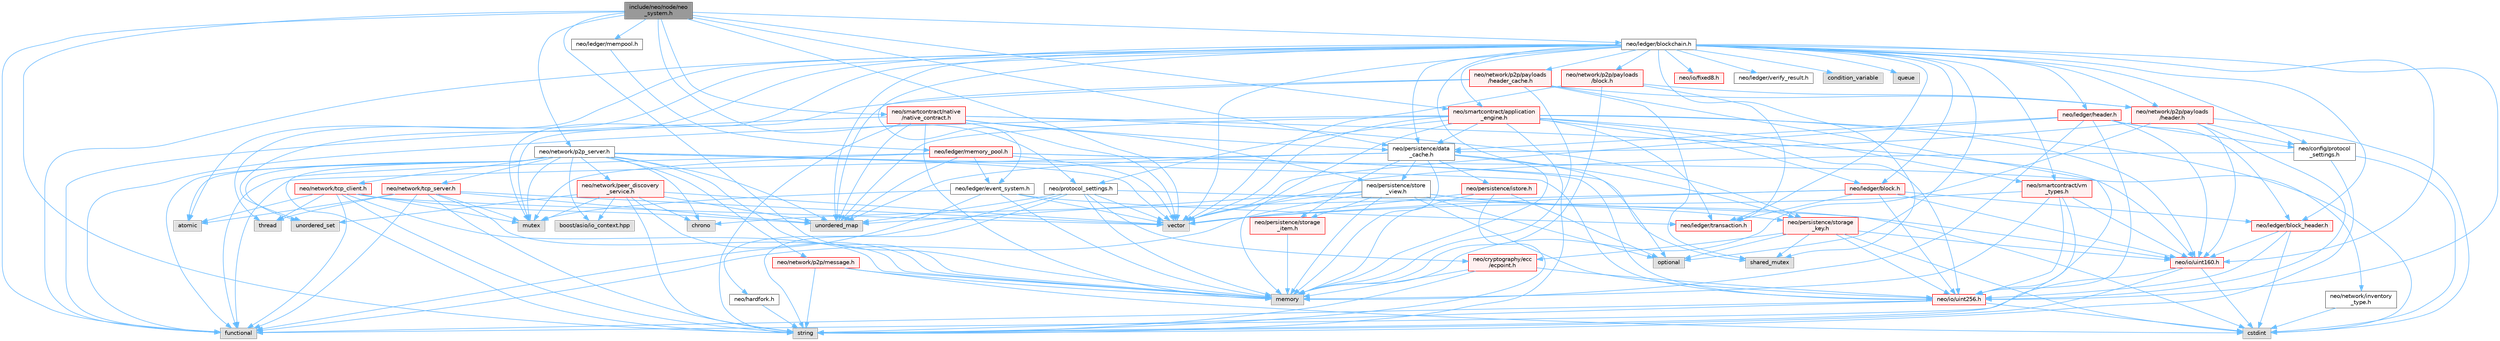 digraph "include/neo/node/neo_system.h"
{
 // LATEX_PDF_SIZE
  bgcolor="transparent";
  edge [fontname=Helvetica,fontsize=10,labelfontname=Helvetica,labelfontsize=10];
  node [fontname=Helvetica,fontsize=10,shape=box,height=0.2,width=0.4];
  Node1 [id="Node000001",label="include/neo/node/neo\l_system.h",height=0.2,width=0.4,color="gray40", fillcolor="grey60", style="filled", fontcolor="black",tooltip=" "];
  Node1 -> Node2 [id="edge1_Node000001_Node000002",color="steelblue1",style="solid",tooltip=" "];
  Node2 [id="Node000002",label="neo/ledger/blockchain.h",height=0.2,width=0.4,color="grey40", fillcolor="white", style="filled",URL="$blockchain_8h.html",tooltip=" "];
  Node2 -> Node3 [id="edge2_Node000002_Node000003",color="steelblue1",style="solid",tooltip=" "];
  Node3 [id="Node000003",label="neo/ledger/block.h",height=0.2,width=0.4,color="red", fillcolor="#FFF0F0", style="filled",URL="$ledger_2block_8h.html",tooltip=" "];
  Node3 -> Node13 [id="edge3_Node000003_Node000013",color="steelblue1",style="solid",tooltip=" "];
  Node13 [id="Node000013",label="neo/io/uint160.h",height=0.2,width=0.4,color="red", fillcolor="#FFF0F0", style="filled",URL="$uint160_8h.html",tooltip=" "];
  Node13 -> Node6 [id="edge4_Node000013_Node000006",color="steelblue1",style="solid",tooltip=" "];
  Node6 [id="Node000006",label="cstdint",height=0.2,width=0.4,color="grey60", fillcolor="#E0E0E0", style="filled",tooltip=" "];
  Node13 -> Node15 [id="edge5_Node000013_Node000015",color="steelblue1",style="solid",tooltip=" "];
  Node15 [id="Node000015",label="functional",height=0.2,width=0.4,color="grey60", fillcolor="#E0E0E0", style="filled",tooltip=" "];
  Node13 -> Node9 [id="edge6_Node000013_Node000009",color="steelblue1",style="solid",tooltip=" "];
  Node9 [id="Node000009",label="string",height=0.2,width=0.4,color="grey60", fillcolor="#E0E0E0", style="filled",tooltip=" "];
  Node3 -> Node16 [id="edge7_Node000003_Node000016",color="steelblue1",style="solid",tooltip=" "];
  Node16 [id="Node000016",label="neo/io/uint256.h",height=0.2,width=0.4,color="red", fillcolor="#FFF0F0", style="filled",URL="$uint256_8h.html",tooltip=" "];
  Node16 -> Node6 [id="edge8_Node000016_Node000006",color="steelblue1",style="solid",tooltip=" "];
  Node16 -> Node15 [id="edge9_Node000016_Node000015",color="steelblue1",style="solid",tooltip=" "];
  Node16 -> Node9 [id="edge10_Node000016_Node000009",color="steelblue1",style="solid",tooltip=" "];
  Node3 -> Node18 [id="edge11_Node000003_Node000018",color="steelblue1",style="solid",tooltip=" "];
  Node18 [id="Node000018",label="neo/ledger/block_header.h",height=0.2,width=0.4,color="red", fillcolor="#FFF0F0", style="filled",URL="$block__header_8h.html",tooltip=" "];
  Node18 -> Node13 [id="edge12_Node000018_Node000013",color="steelblue1",style="solid",tooltip=" "];
  Node18 -> Node16 [id="edge13_Node000018_Node000016",color="steelblue1",style="solid",tooltip=" "];
  Node18 -> Node6 [id="edge14_Node000018_Node000006",color="steelblue1",style="solid",tooltip=" "];
  Node3 -> Node51 [id="edge15_Node000003_Node000051",color="steelblue1",style="solid",tooltip=" "];
  Node51 [id="Node000051",label="neo/ledger/transaction.h",height=0.2,width=0.4,color="red", fillcolor="#FFF0F0", style="filled",URL="$ledger_2transaction_8h.html",tooltip=" "];
  Node3 -> Node66 [id="edge16_Node000003_Node000066",color="steelblue1",style="solid",tooltip=" "];
  Node66 [id="Node000066",label="chrono",height=0.2,width=0.4,color="grey60", fillcolor="#E0E0E0", style="filled",tooltip=" "];
  Node3 -> Node10 [id="edge17_Node000003_Node000010",color="steelblue1",style="solid",tooltip=" "];
  Node10 [id="Node000010",label="vector",height=0.2,width=0.4,color="grey60", fillcolor="#E0E0E0", style="filled",tooltip=" "];
  Node2 -> Node18 [id="edge18_Node000002_Node000018",color="steelblue1",style="solid",tooltip=" "];
  Node2 -> Node67 [id="edge19_Node000002_Node000067",color="steelblue1",style="solid",tooltip=" "];
  Node67 [id="Node000067",label="neo/ledger/event_system.h",height=0.2,width=0.4,color="grey40", fillcolor="white", style="filled",URL="$event__system_8h.html",tooltip=" "];
  Node67 -> Node15 [id="edge20_Node000067_Node000015",color="steelblue1",style="solid",tooltip=" "];
  Node67 -> Node12 [id="edge21_Node000067_Node000012",color="steelblue1",style="solid",tooltip=" "];
  Node12 [id="Node000012",label="memory",height=0.2,width=0.4,color="grey60", fillcolor="#E0E0E0", style="filled",tooltip=" "];
  Node67 -> Node68 [id="edge22_Node000067_Node000068",color="steelblue1",style="solid",tooltip=" "];
  Node68 [id="Node000068",label="mutex",height=0.2,width=0.4,color="grey60", fillcolor="#E0E0E0", style="filled",tooltip=" "];
  Node67 -> Node10 [id="edge23_Node000067_Node000010",color="steelblue1",style="solid",tooltip=" "];
  Node67 -> Node51 [id="edge24_Node000067_Node000051",color="steelblue1",style="solid",tooltip=" "];
  Node2 -> Node69 [id="edge25_Node000002_Node000069",color="steelblue1",style="solid",tooltip=" "];
  Node69 [id="Node000069",label="neo/ledger/header.h",height=0.2,width=0.4,color="red", fillcolor="#FFF0F0", style="filled",URL="$ledger_2header_8h.html",tooltip=" "];
  Node69 -> Node70 [id="edge26_Node000069_Node000070",color="steelblue1",style="solid",tooltip=" "];
  Node70 [id="Node000070",label="neo/config/protocol\l_settings.h",height=0.2,width=0.4,color="grey40", fillcolor="white", style="filled",URL="$config_2protocol__settings_8h.html",tooltip=" "];
  Node70 -> Node6 [id="edge27_Node000070_Node000006",color="steelblue1",style="solid",tooltip=" "];
  Node70 -> Node9 [id="edge28_Node000070_Node000009",color="steelblue1",style="solid",tooltip=" "];
  Node70 -> Node10 [id="edge29_Node000070_Node000010",color="steelblue1",style="solid",tooltip=" "];
  Node69 -> Node13 [id="edge30_Node000069_Node000013",color="steelblue1",style="solid",tooltip=" "];
  Node69 -> Node16 [id="edge31_Node000069_Node000016",color="steelblue1",style="solid",tooltip=" "];
  Node69 -> Node18 [id="edge32_Node000069_Node000018",color="steelblue1",style="solid",tooltip=" "];
  Node69 -> Node71 [id="edge33_Node000069_Node000071",color="steelblue1",style="solid",tooltip=" "];
  Node71 [id="Node000071",label="neo/persistence/data\l_cache.h",height=0.2,width=0.4,color="grey40", fillcolor="white", style="filled",URL="$data__cache_8h.html",tooltip=" "];
  Node71 -> Node72 [id="edge34_Node000071_Node000072",color="steelblue1",style="solid",tooltip=" "];
  Node72 [id="Node000072",label="neo/persistence/istore.h",height=0.2,width=0.4,color="red", fillcolor="#FFF0F0", style="filled",URL="$istore_8h.html",tooltip=" "];
  Node72 -> Node12 [id="edge35_Node000072_Node000012",color="steelblue1",style="solid",tooltip=" "];
  Node72 -> Node58 [id="edge36_Node000072_Node000058",color="steelblue1",style="solid",tooltip=" "];
  Node58 [id="Node000058",label="optional",height=0.2,width=0.4,color="grey60", fillcolor="#E0E0E0", style="filled",tooltip=" "];
  Node72 -> Node9 [id="edge37_Node000072_Node000009",color="steelblue1",style="solid",tooltip=" "];
  Node72 -> Node10 [id="edge38_Node000072_Node000010",color="steelblue1",style="solid",tooltip=" "];
  Node71 -> Node73 [id="edge39_Node000071_Node000073",color="steelblue1",style="solid",tooltip=" "];
  Node73 [id="Node000073",label="neo/persistence/storage\l_item.h",height=0.2,width=0.4,color="red", fillcolor="#FFF0F0", style="filled",URL="$persistence_2storage__item_8h.html",tooltip=" "];
  Node73 -> Node12 [id="edge40_Node000073_Node000012",color="steelblue1",style="solid",tooltip=" "];
  Node71 -> Node79 [id="edge41_Node000071_Node000079",color="steelblue1",style="solid",tooltip=" "];
  Node79 [id="Node000079",label="neo/persistence/storage\l_key.h",height=0.2,width=0.4,color="red", fillcolor="#FFF0F0", style="filled",URL="$persistence_2storage__key_8h.html",tooltip=" "];
  Node79 -> Node56 [id="edge42_Node000079_Node000056",color="steelblue1",style="solid",tooltip=" "];
  Node56 [id="Node000056",label="neo/cryptography/ecc\l/ecpoint.h",height=0.2,width=0.4,color="red", fillcolor="#FFF0F0", style="filled",URL="$ecpoint_8h.html",tooltip=" "];
  Node56 -> Node16 [id="edge43_Node000056_Node000016",color="steelblue1",style="solid",tooltip=" "];
  Node56 -> Node12 [id="edge44_Node000056_Node000012",color="steelblue1",style="solid",tooltip=" "];
  Node56 -> Node9 [id="edge45_Node000056_Node000009",color="steelblue1",style="solid",tooltip=" "];
  Node79 -> Node13 [id="edge46_Node000079_Node000013",color="steelblue1",style="solid",tooltip=" "];
  Node79 -> Node16 [id="edge47_Node000079_Node000016",color="steelblue1",style="solid",tooltip=" "];
  Node79 -> Node6 [id="edge48_Node000079_Node000006",color="steelblue1",style="solid",tooltip=" "];
  Node79 -> Node58 [id="edge49_Node000079_Node000058",color="steelblue1",style="solid",tooltip=" "];
  Node79 -> Node80 [id="edge50_Node000079_Node000080",color="steelblue1",style="solid",tooltip=" "];
  Node80 [id="Node000080",label="shared_mutex",height=0.2,width=0.4,color="grey60", fillcolor="#E0E0E0", style="filled",tooltip=" "];
  Node71 -> Node82 [id="edge51_Node000071_Node000082",color="steelblue1",style="solid",tooltip=" "];
  Node82 [id="Node000082",label="neo/persistence/store\l_view.h",height=0.2,width=0.4,color="grey40", fillcolor="white", style="filled",URL="$store__view_8h.html",tooltip=" "];
  Node82 -> Node13 [id="edge52_Node000082_Node000013",color="steelblue1",style="solid",tooltip=" "];
  Node82 -> Node16 [id="edge53_Node000082_Node000016",color="steelblue1",style="solid",tooltip=" "];
  Node82 -> Node73 [id="edge54_Node000082_Node000073",color="steelblue1",style="solid",tooltip=" "];
  Node82 -> Node79 [id="edge55_Node000082_Node000079",color="steelblue1",style="solid",tooltip=" "];
  Node82 -> Node15 [id="edge56_Node000082_Node000015",color="steelblue1",style="solid",tooltip=" "];
  Node82 -> Node12 [id="edge57_Node000082_Node000012",color="steelblue1",style="solid",tooltip=" "];
  Node82 -> Node58 [id="edge58_Node000082_Node000058",color="steelblue1",style="solid",tooltip=" "];
  Node82 -> Node37 [id="edge59_Node000082_Node000037",color="steelblue1",style="solid",tooltip=" "];
  Node37 [id="Node000037",label="unordered_map",height=0.2,width=0.4,color="grey60", fillcolor="#E0E0E0", style="filled",tooltip=" "];
  Node82 -> Node10 [id="edge60_Node000082_Node000010",color="steelblue1",style="solid",tooltip=" "];
  Node71 -> Node15 [id="edge61_Node000071_Node000015",color="steelblue1",style="solid",tooltip=" "];
  Node71 -> Node12 [id="edge62_Node000071_Node000012",color="steelblue1",style="solid",tooltip=" "];
  Node71 -> Node58 [id="edge63_Node000071_Node000058",color="steelblue1",style="solid",tooltip=" "];
  Node71 -> Node37 [id="edge64_Node000071_Node000037",color="steelblue1",style="solid",tooltip=" "];
  Node69 -> Node12 [id="edge65_Node000069_Node000012",color="steelblue1",style="solid",tooltip=" "];
  Node69 -> Node10 [id="edge66_Node000069_Node000010",color="steelblue1",style="solid",tooltip=" "];
  Node2 -> Node51 [id="edge67_Node000002_Node000051",color="steelblue1",style="solid",tooltip=" "];
  Node2 -> Node83 [id="edge68_Node000002_Node000083",color="steelblue1",style="solid",tooltip=" "];
  Node83 [id="Node000083",label="neo/network/p2p/payloads\l/block.h",height=0.2,width=0.4,color="red", fillcolor="#FFF0F0", style="filled",URL="$network_2p2p_2payloads_2block_8h.html",tooltip=" "];
  Node83 -> Node51 [id="edge69_Node000083_Node000051",color="steelblue1",style="solid",tooltip=" "];
  Node83 -> Node84 [id="edge70_Node000083_Node000084",color="steelblue1",style="solid",tooltip=" "];
  Node84 [id="Node000084",label="neo/network/p2p/payloads\l/header.h",height=0.2,width=0.4,color="red", fillcolor="#FFF0F0", style="filled",URL="$network_2p2p_2payloads_2header_8h.html",tooltip=" "];
  Node84 -> Node70 [id="edge71_Node000084_Node000070",color="steelblue1",style="solid",tooltip=" "];
  Node84 -> Node13 [id="edge72_Node000084_Node000013",color="steelblue1",style="solid",tooltip=" "];
  Node84 -> Node16 [id="edge73_Node000084_Node000016",color="steelblue1",style="solid",tooltip=" "];
  Node84 -> Node71 [id="edge74_Node000084_Node000071",color="steelblue1",style="solid",tooltip=" "];
  Node84 -> Node6 [id="edge75_Node000084_Node000006",color="steelblue1",style="solid",tooltip=" "];
  Node84 -> Node12 [id="edge76_Node000084_Node000012",color="steelblue1",style="solid",tooltip=" "];
  Node83 -> Node12 [id="edge77_Node000083_Node000012",color="steelblue1",style="solid",tooltip=" "];
  Node83 -> Node10 [id="edge78_Node000083_Node000010",color="steelblue1",style="solid",tooltip=" "];
  Node2 -> Node84 [id="edge79_Node000002_Node000084",color="steelblue1",style="solid",tooltip=" "];
  Node2 -> Node85 [id="edge80_Node000002_Node000085",color="steelblue1",style="solid",tooltip=" "];
  Node85 [id="Node000085",label="neo/network/p2p/payloads\l/header_cache.h",height=0.2,width=0.4,color="red", fillcolor="#FFF0F0", style="filled",URL="$network_2p2p_2payloads_2header__cache_8h.html",tooltip=" "];
  Node85 -> Node16 [id="edge81_Node000085_Node000016",color="steelblue1",style="solid",tooltip=" "];
  Node85 -> Node84 [id="edge82_Node000085_Node000084",color="steelblue1",style="solid",tooltip=" "];
  Node85 -> Node12 [id="edge83_Node000085_Node000012",color="steelblue1",style="solid",tooltip=" "];
  Node85 -> Node68 [id="edge84_Node000085_Node000068",color="steelblue1",style="solid",tooltip=" "];
  Node85 -> Node80 [id="edge85_Node000085_Node000080",color="steelblue1",style="solid",tooltip=" "];
  Node85 -> Node37 [id="edge86_Node000085_Node000037",color="steelblue1",style="solid",tooltip=" "];
  Node2 -> Node70 [id="edge87_Node000002_Node000070",color="steelblue1",style="solid",tooltip=" "];
  Node2 -> Node20 [id="edge88_Node000002_Node000020",color="steelblue1",style="solid",tooltip=" "];
  Node20 [id="Node000020",label="neo/io/fixed8.h",height=0.2,width=0.4,color="red", fillcolor="#FFF0F0", style="filled",URL="$io_2fixed8_8h.html",tooltip=" "];
  Node2 -> Node13 [id="edge89_Node000002_Node000013",color="steelblue1",style="solid",tooltip=" "];
  Node2 -> Node16 [id="edge90_Node000002_Node000016",color="steelblue1",style="solid",tooltip=" "];
  Node2 -> Node87 [id="edge91_Node000002_Node000087",color="steelblue1",style="solid",tooltip=" "];
  Node87 [id="Node000087",label="neo/ledger/verify_result.h",height=0.2,width=0.4,color="grey40", fillcolor="white", style="filled",URL="$verify__result_8h.html",tooltip=" "];
  Node2 -> Node71 [id="edge92_Node000002_Node000071",color="steelblue1",style="solid",tooltip=" "];
  Node2 -> Node88 [id="edge93_Node000002_Node000088",color="steelblue1",style="solid",tooltip=" "];
  Node88 [id="Node000088",label="neo/smartcontract/application\l_engine.h",height=0.2,width=0.4,color="red", fillcolor="#FFF0F0", style="filled",URL="$application__engine_8h.html",tooltip=" "];
  Node88 -> Node13 [id="edge94_Node000088_Node000013",color="steelblue1",style="solid",tooltip=" "];
  Node88 -> Node16 [id="edge95_Node000088_Node000016",color="steelblue1",style="solid",tooltip=" "];
  Node88 -> Node3 [id="edge96_Node000088_Node000003",color="steelblue1",style="solid",tooltip=" "];
  Node88 -> Node51 [id="edge97_Node000088_Node000051",color="steelblue1",style="solid",tooltip=" "];
  Node88 -> Node71 [id="edge98_Node000088_Node000071",color="steelblue1",style="solid",tooltip=" "];
  Node88 -> Node89 [id="edge99_Node000088_Node000089",color="steelblue1",style="solid",tooltip=" "];
  Node89 [id="Node000089",label="neo/protocol_settings.h",height=0.2,width=0.4,color="grey40", fillcolor="white", style="filled",URL="$protocol__settings_8h.html",tooltip=" "];
  Node89 -> Node56 [id="edge100_Node000089_Node000056",color="steelblue1",style="solid",tooltip=" "];
  Node89 -> Node90 [id="edge101_Node000089_Node000090",color="steelblue1",style="solid",tooltip=" "];
  Node90 [id="Node000090",label="neo/hardfork.h",height=0.2,width=0.4,color="grey40", fillcolor="white", style="filled",URL="$hardfork_8h.html",tooltip="Hardfork enumeration for Neo protocol upgrades."];
  Node90 -> Node9 [id="edge102_Node000090_Node000009",color="steelblue1",style="solid",tooltip=" "];
  Node89 -> Node6 [id="edge103_Node000089_Node000006",color="steelblue1",style="solid",tooltip=" "];
  Node89 -> Node12 [id="edge104_Node000089_Node000012",color="steelblue1",style="solid",tooltip=" "];
  Node89 -> Node9 [id="edge105_Node000089_Node000009",color="steelblue1",style="solid",tooltip=" "];
  Node89 -> Node37 [id="edge106_Node000089_Node000037",color="steelblue1",style="solid",tooltip=" "];
  Node89 -> Node10 [id="edge107_Node000089_Node000010",color="steelblue1",style="solid",tooltip=" "];
  Node88 -> Node109 [id="edge108_Node000088_Node000109",color="steelblue1",style="solid",tooltip=" "];
  Node109 [id="Node000109",label="neo/smartcontract/vm\l_types.h",height=0.2,width=0.4,color="red", fillcolor="#FFF0F0", style="filled",URL="$vm__types_8h.html",tooltip=" "];
  Node109 -> Node13 [id="edge109_Node000109_Node000013",color="steelblue1",style="solid",tooltip=" "];
  Node109 -> Node16 [id="edge110_Node000109_Node000016",color="steelblue1",style="solid",tooltip=" "];
  Node109 -> Node12 [id="edge111_Node000109_Node000012",color="steelblue1",style="solid",tooltip=" "];
  Node109 -> Node9 [id="edge112_Node000109_Node000009",color="steelblue1",style="solid",tooltip=" "];
  Node109 -> Node10 [id="edge113_Node000109_Node000010",color="steelblue1",style="solid",tooltip=" "];
  Node88 -> Node6 [id="edge114_Node000088_Node000006",color="steelblue1",style="solid",tooltip=" "];
  Node88 -> Node15 [id="edge115_Node000088_Node000015",color="steelblue1",style="solid",tooltip=" "];
  Node88 -> Node12 [id="edge116_Node000088_Node000012",color="steelblue1",style="solid",tooltip=" "];
  Node88 -> Node9 [id="edge117_Node000088_Node000009",color="steelblue1",style="solid",tooltip=" "];
  Node88 -> Node37 [id="edge118_Node000088_Node000037",color="steelblue1",style="solid",tooltip=" "];
  Node88 -> Node10 [id="edge119_Node000088_Node000010",color="steelblue1",style="solid",tooltip=" "];
  Node2 -> Node109 [id="edge120_Node000002_Node000109",color="steelblue1",style="solid",tooltip=" "];
  Node2 -> Node110 [id="edge121_Node000002_Node000110",color="steelblue1",style="solid",tooltip=" "];
  Node110 [id="Node000110",label="atomic",height=0.2,width=0.4,color="grey60", fillcolor="#E0E0E0", style="filled",tooltip=" "];
  Node2 -> Node111 [id="edge122_Node000002_Node000111",color="steelblue1",style="solid",tooltip=" "];
  Node111 [id="Node000111",label="condition_variable",height=0.2,width=0.4,color="grey60", fillcolor="#E0E0E0", style="filled",tooltip=" "];
  Node2 -> Node15 [id="edge123_Node000002_Node000015",color="steelblue1",style="solid",tooltip=" "];
  Node2 -> Node12 [id="edge124_Node000002_Node000012",color="steelblue1",style="solid",tooltip=" "];
  Node2 -> Node68 [id="edge125_Node000002_Node000068",color="steelblue1",style="solid",tooltip=" "];
  Node2 -> Node58 [id="edge126_Node000002_Node000058",color="steelblue1",style="solid",tooltip=" "];
  Node2 -> Node112 [id="edge127_Node000002_Node000112",color="steelblue1",style="solid",tooltip=" "];
  Node112 [id="Node000112",label="queue",height=0.2,width=0.4,color="grey60", fillcolor="#E0E0E0", style="filled",tooltip=" "];
  Node2 -> Node80 [id="edge128_Node000002_Node000080",color="steelblue1",style="solid",tooltip=" "];
  Node2 -> Node113 [id="edge129_Node000002_Node000113",color="steelblue1",style="solid",tooltip=" "];
  Node113 [id="Node000113",label="thread",height=0.2,width=0.4,color="grey60", fillcolor="#E0E0E0", style="filled",tooltip=" "];
  Node2 -> Node37 [id="edge130_Node000002_Node000037",color="steelblue1",style="solid",tooltip=" "];
  Node2 -> Node106 [id="edge131_Node000002_Node000106",color="steelblue1",style="solid",tooltip=" "];
  Node106 [id="Node000106",label="unordered_set",height=0.2,width=0.4,color="grey60", fillcolor="#E0E0E0", style="filled",tooltip=" "];
  Node2 -> Node10 [id="edge132_Node000002_Node000010",color="steelblue1",style="solid",tooltip=" "];
  Node1 -> Node114 [id="edge133_Node000001_Node000114",color="steelblue1",style="solid",tooltip=" "];
  Node114 [id="Node000114",label="neo/ledger/mempool.h",height=0.2,width=0.4,color="grey40", fillcolor="white", style="filled",URL="$mempool_8h.html",tooltip=" "];
  Node114 -> Node115 [id="edge134_Node000114_Node000115",color="steelblue1",style="solid",tooltip=" "];
  Node115 [id="Node000115",label="neo/ledger/memory_pool.h",height=0.2,width=0.4,color="red", fillcolor="#FFF0F0", style="filled",URL="$ledger_2memory__pool_8h.html",tooltip=" "];
  Node115 -> Node16 [id="edge135_Node000115_Node000016",color="steelblue1",style="solid",tooltip=" "];
  Node115 -> Node67 [id="edge136_Node000115_Node000067",color="steelblue1",style="solid",tooltip=" "];
  Node115 -> Node15 [id="edge137_Node000115_Node000015",color="steelblue1",style="solid",tooltip=" "];
  Node115 -> Node68 [id="edge138_Node000115_Node000068",color="steelblue1",style="solid",tooltip=" "];
  Node115 -> Node80 [id="edge139_Node000115_Node000080",color="steelblue1",style="solid",tooltip=" "];
  Node115 -> Node37 [id="edge140_Node000115_Node000037",color="steelblue1",style="solid",tooltip=" "];
  Node115 -> Node10 [id="edge141_Node000115_Node000010",color="steelblue1",style="solid",tooltip=" "];
  Node1 -> Node118 [id="edge142_Node000001_Node000118",color="steelblue1",style="solid",tooltip=" "];
  Node118 [id="Node000118",label="neo/network/p2p_server.h",height=0.2,width=0.4,color="grey40", fillcolor="white", style="filled",URL="$p2p__server_8h.html",tooltip=" "];
  Node118 -> Node16 [id="edge143_Node000118_Node000016",color="steelblue1",style="solid",tooltip=" "];
  Node118 -> Node119 [id="edge144_Node000118_Node000119",color="steelblue1",style="solid",tooltip=" "];
  Node119 [id="Node000119",label="neo/network/inventory\l_type.h",height=0.2,width=0.4,color="grey40", fillcolor="white", style="filled",URL="$inventory__type_8h.html",tooltip=" "];
  Node119 -> Node6 [id="edge145_Node000119_Node000006",color="steelblue1",style="solid",tooltip=" "];
  Node118 -> Node120 [id="edge146_Node000118_Node000120",color="steelblue1",style="solid",tooltip=" "];
  Node120 [id="Node000120",label="neo/network/p2p/message.h",height=0.2,width=0.4,color="red", fillcolor="#FFF0F0", style="filled",URL="$message_8h.html",tooltip=" "];
  Node120 -> Node6 [id="edge147_Node000120_Node000006",color="steelblue1",style="solid",tooltip=" "];
  Node120 -> Node12 [id="edge148_Node000120_Node000012",color="steelblue1",style="solid",tooltip=" "];
  Node120 -> Node9 [id="edge149_Node000120_Node000009",color="steelblue1",style="solid",tooltip=" "];
  Node118 -> Node123 [id="edge150_Node000118_Node000123",color="steelblue1",style="solid",tooltip=" "];
  Node123 [id="Node000123",label="neo/network/peer_discovery\l_service.h",height=0.2,width=0.4,color="red", fillcolor="#FFF0F0", style="filled",URL="$peer__discovery__service_8h.html",tooltip=" "];
  Node123 -> Node126 [id="edge151_Node000123_Node000126",color="steelblue1",style="solid",tooltip=" "];
  Node126 [id="Node000126",label="boost/asio/io_context.hpp",height=0.2,width=0.4,color="grey60", fillcolor="#E0E0E0", style="filled",tooltip=" "];
  Node123 -> Node66 [id="edge152_Node000123_Node000066",color="steelblue1",style="solid",tooltip=" "];
  Node123 -> Node12 [id="edge153_Node000123_Node000012",color="steelblue1",style="solid",tooltip=" "];
  Node123 -> Node68 [id="edge154_Node000123_Node000068",color="steelblue1",style="solid",tooltip=" "];
  Node123 -> Node9 [id="edge155_Node000123_Node000009",color="steelblue1",style="solid",tooltip=" "];
  Node123 -> Node37 [id="edge156_Node000123_Node000037",color="steelblue1",style="solid",tooltip=" "];
  Node123 -> Node106 [id="edge157_Node000123_Node000106",color="steelblue1",style="solid",tooltip=" "];
  Node123 -> Node10 [id="edge158_Node000123_Node000010",color="steelblue1",style="solid",tooltip=" "];
  Node118 -> Node130 [id="edge159_Node000118_Node000130",color="steelblue1",style="solid",tooltip=" "];
  Node130 [id="Node000130",label="neo/network/tcp_client.h",height=0.2,width=0.4,color="red", fillcolor="#FFF0F0", style="filled",URL="$tcp__client_8h.html",tooltip=" "];
  Node130 -> Node110 [id="edge160_Node000130_Node000110",color="steelblue1",style="solid",tooltip=" "];
  Node130 -> Node15 [id="edge161_Node000130_Node000015",color="steelblue1",style="solid",tooltip=" "];
  Node130 -> Node12 [id="edge162_Node000130_Node000012",color="steelblue1",style="solid",tooltip=" "];
  Node130 -> Node68 [id="edge163_Node000130_Node000068",color="steelblue1",style="solid",tooltip=" "];
  Node130 -> Node9 [id="edge164_Node000130_Node000009",color="steelblue1",style="solid",tooltip=" "];
  Node130 -> Node113 [id="edge165_Node000130_Node000113",color="steelblue1",style="solid",tooltip=" "];
  Node130 -> Node37 [id="edge166_Node000130_Node000037",color="steelblue1",style="solid",tooltip=" "];
  Node130 -> Node10 [id="edge167_Node000130_Node000010",color="steelblue1",style="solid",tooltip=" "];
  Node118 -> Node136 [id="edge168_Node000118_Node000136",color="steelblue1",style="solid",tooltip=" "];
  Node136 [id="Node000136",label="neo/network/tcp_server.h",height=0.2,width=0.4,color="red", fillcolor="#FFF0F0", style="filled",URL="$tcp__server_8h.html",tooltip=" "];
  Node136 -> Node110 [id="edge169_Node000136_Node000110",color="steelblue1",style="solid",tooltip=" "];
  Node136 -> Node15 [id="edge170_Node000136_Node000015",color="steelblue1",style="solid",tooltip=" "];
  Node136 -> Node12 [id="edge171_Node000136_Node000012",color="steelblue1",style="solid",tooltip=" "];
  Node136 -> Node68 [id="edge172_Node000136_Node000068",color="steelblue1",style="solid",tooltip=" "];
  Node136 -> Node9 [id="edge173_Node000136_Node000009",color="steelblue1",style="solid",tooltip=" "];
  Node136 -> Node113 [id="edge174_Node000136_Node000113",color="steelblue1",style="solid",tooltip=" "];
  Node136 -> Node37 [id="edge175_Node000136_Node000037",color="steelblue1",style="solid",tooltip=" "];
  Node136 -> Node10 [id="edge176_Node000136_Node000010",color="steelblue1",style="solid",tooltip=" "];
  Node118 -> Node110 [id="edge177_Node000118_Node000110",color="steelblue1",style="solid",tooltip=" "];
  Node118 -> Node126 [id="edge178_Node000118_Node000126",color="steelblue1",style="solid",tooltip=" "];
  Node118 -> Node66 [id="edge179_Node000118_Node000066",color="steelblue1",style="solid",tooltip=" "];
  Node118 -> Node15 [id="edge180_Node000118_Node000015",color="steelblue1",style="solid",tooltip=" "];
  Node118 -> Node12 [id="edge181_Node000118_Node000012",color="steelblue1",style="solid",tooltip=" "];
  Node118 -> Node68 [id="edge182_Node000118_Node000068",color="steelblue1",style="solid",tooltip=" "];
  Node118 -> Node9 [id="edge183_Node000118_Node000009",color="steelblue1",style="solid",tooltip=" "];
  Node118 -> Node37 [id="edge184_Node000118_Node000037",color="steelblue1",style="solid",tooltip=" "];
  Node118 -> Node106 [id="edge185_Node000118_Node000106",color="steelblue1",style="solid",tooltip=" "];
  Node118 -> Node10 [id="edge186_Node000118_Node000010",color="steelblue1",style="solid",tooltip=" "];
  Node1 -> Node71 [id="edge187_Node000001_Node000071",color="steelblue1",style="solid",tooltip=" "];
  Node1 -> Node89 [id="edge188_Node000001_Node000089",color="steelblue1",style="solid",tooltip=" "];
  Node1 -> Node88 [id="edge189_Node000001_Node000088",color="steelblue1",style="solid",tooltip=" "];
  Node1 -> Node137 [id="edge190_Node000001_Node000137",color="steelblue1",style="solid",tooltip=" "];
  Node137 [id="Node000137",label="neo/smartcontract/native\l/native_contract.h",height=0.2,width=0.4,color="red", fillcolor="#FFF0F0", style="filled",URL="$native_2native__contract_8h.html",tooltip=" "];
  Node137 -> Node13 [id="edge191_Node000137_Node000013",color="steelblue1",style="solid",tooltip=" "];
  Node137 -> Node71 [id="edge192_Node000137_Node000071",color="steelblue1",style="solid",tooltip=" "];
  Node137 -> Node79 [id="edge193_Node000137_Node000079",color="steelblue1",style="solid",tooltip=" "];
  Node137 -> Node82 [id="edge194_Node000137_Node000082",color="steelblue1",style="solid",tooltip=" "];
  Node137 -> Node15 [id="edge195_Node000137_Node000015",color="steelblue1",style="solid",tooltip=" "];
  Node137 -> Node12 [id="edge196_Node000137_Node000012",color="steelblue1",style="solid",tooltip=" "];
  Node137 -> Node9 [id="edge197_Node000137_Node000009",color="steelblue1",style="solid",tooltip=" "];
  Node137 -> Node37 [id="edge198_Node000137_Node000037",color="steelblue1",style="solid",tooltip=" "];
  Node137 -> Node10 [id="edge199_Node000137_Node000010",color="steelblue1",style="solid",tooltip=" "];
  Node1 -> Node15 [id="edge200_Node000001_Node000015",color="steelblue1",style="solid",tooltip=" "];
  Node1 -> Node12 [id="edge201_Node000001_Node000012",color="steelblue1",style="solid",tooltip=" "];
  Node1 -> Node9 [id="edge202_Node000001_Node000009",color="steelblue1",style="solid",tooltip=" "];
  Node1 -> Node10 [id="edge203_Node000001_Node000010",color="steelblue1",style="solid",tooltip=" "];
}

